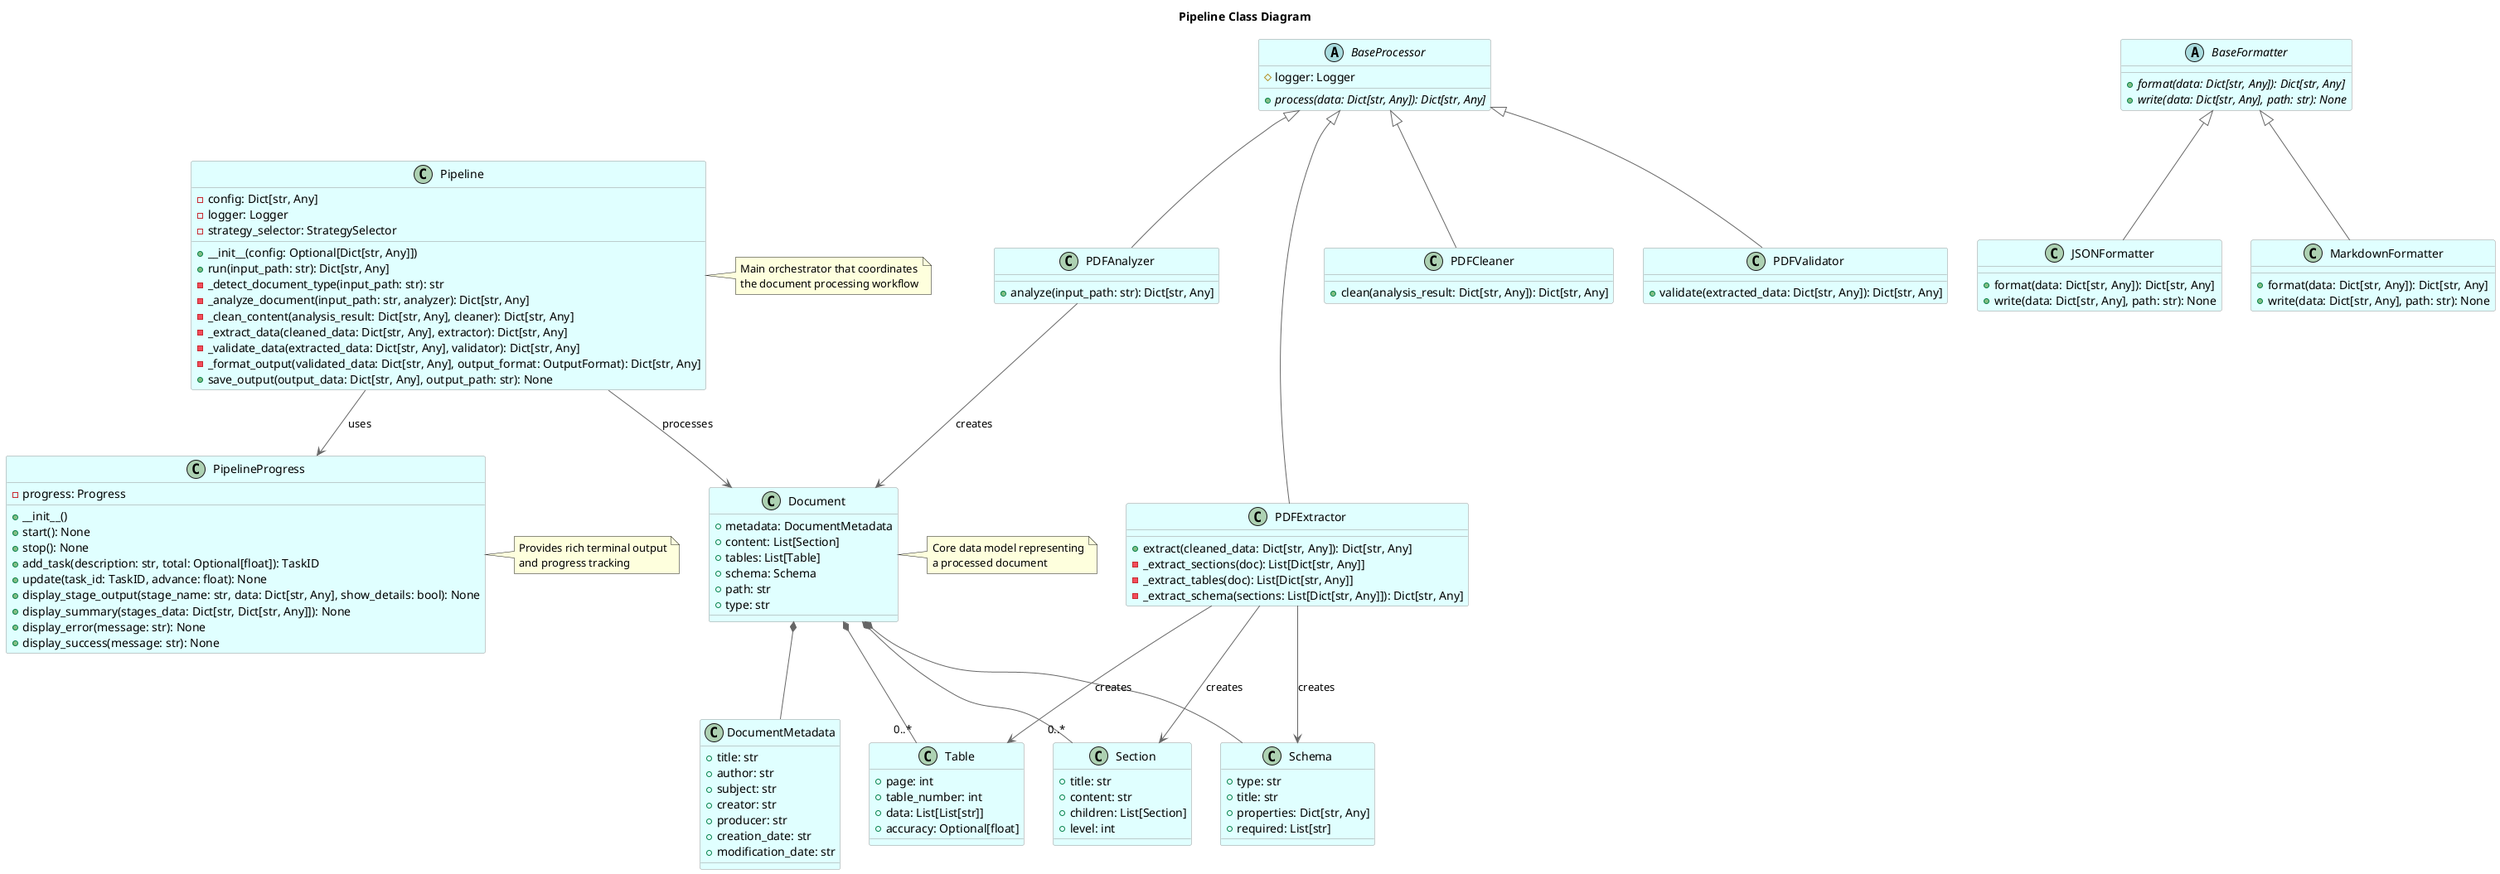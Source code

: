 @startuml Class Diagram

' Styling
skinparam class {
    BackgroundColor LightCyan
    ArrowColor #666666
    BorderColor #999999
}

' Title
title Pipeline Class Diagram

' Core Classes
class Pipeline {
    - config: Dict[str, Any]
    - logger: Logger
    - strategy_selector: StrategySelector
    + __init__(config: Optional[Dict[str, Any]])
    + run(input_path: str): Dict[str, Any]
    - _detect_document_type(input_path: str): str
    - _analyze_document(input_path: str, analyzer): Dict[str, Any]
    - _clean_content(analysis_result: Dict[str, Any], cleaner): Dict[str, Any]
    - _extract_data(cleaned_data: Dict[str, Any], extractor): Dict[str, Any]
    - _validate_data(extracted_data: Dict[str, Any], validator): Dict[str, Any]
    - _format_output(validated_data: Dict[str, Any], output_format: OutputFormat): Dict[str, Any]
    + save_output(output_data: Dict[str, Any], output_path: str): None
}

class PipelineProgress {
    - progress: Progress
    + __init__()
    + start(): None
    + stop(): None
    + add_task(description: str, total: Optional[float]): TaskID
    + update(task_id: TaskID, advance: float): None
    + display_stage_output(stage_name: str, data: Dict[str, Any], show_details: bool): None
    + display_summary(stages_data: Dict[str, Dict[str, Any]]): None
    + display_error(message: str): None
    + display_success(message: str): None
}

' Document Models
class Document {
    + metadata: DocumentMetadata
    + content: List[Section]
    + tables: List[Table]
    + schema: Schema
    + path: str
    + type: str
}

class DocumentMetadata {
    + title: str
    + author: str
    + subject: str
    + creator: str
    + producer: str
    + creation_date: str
    + modification_date: str
}

class Section {
    + title: str
    + content: str
    + children: List[Section]
    + level: int
}

class Table {
    + page: int
    + table_number: int
    + data: List[List[str]]
    + accuracy: Optional[float]
}

class Schema {
    + type: str
    + title: str
    + properties: Dict[str, Any]
    + required: List[str]
}

' Processing Classes
abstract class BaseProcessor {
    # logger: Logger
    + {abstract} process(data: Dict[str, Any]): Dict[str, Any]
}

class PDFAnalyzer {
    + analyze(input_path: str): Dict[str, Any]
}

class PDFCleaner {
    + clean(analysis_result: Dict[str, Any]): Dict[str, Any]
}

class PDFExtractor {
    + extract(cleaned_data: Dict[str, Any]): Dict[str, Any]
    - _extract_sections(doc): List[Dict[str, Any]]
    - _extract_tables(doc): List[Dict[str, Any]]
    - _extract_schema(sections: List[Dict[str, Any]]): Dict[str, Any]
}

class PDFValidator {
    + validate(extracted_data: Dict[str, Any]): Dict[str, Any]
}

' Formatters
abstract class BaseFormatter {
    + {abstract} format(data: Dict[str, Any]): Dict[str, Any]
    + {abstract} write(data: Dict[str, Any], path: str): None
}

class JSONFormatter {
    + format(data: Dict[str, Any]): Dict[str, Any]
    + write(data: Dict[str, Any], path: str): None
}

class MarkdownFormatter {
    + format(data: Dict[str, Any]): Dict[str, Any]
    + write(data: Dict[str, Any], path: str): None
}

' Relationships
Pipeline --> PipelineProgress : uses
Pipeline --> Document : processes
Document *-- DocumentMetadata
Document *-- "0..*" Section
Document *-- "0..*" Table
Document *-- Schema

BaseProcessor <|-- PDFAnalyzer
BaseProcessor <|-- PDFCleaner
BaseProcessor <|-- PDFExtractor
BaseProcessor <|-- PDFValidator

BaseFormatter <|-- JSONFormatter
BaseFormatter <|-- MarkdownFormatter

PDFAnalyzer --> Document : creates
PDFExtractor --> Section : creates
PDFExtractor --> Table : creates
PDFExtractor --> Schema : creates

' Notes
note right of Pipeline
  Main orchestrator that coordinates
  the document processing workflow
end note

note right of PipelineProgress
  Provides rich terminal output
  and progress tracking
end note

note right of Document
  Core data model representing
  a processed document
end note

@enduml
